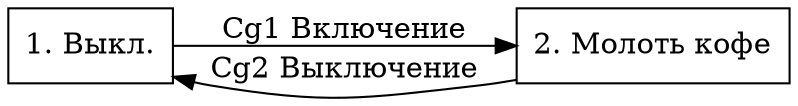 digraph {
    rankdir = LR

    off [shape=box, label="1. Выкл."]
    on [shape=box, label="2. Молоть кофе"]

    off -> on [label="Cg1 Включение"]
    on -> off [label="Cg2 Выключение"]
}
